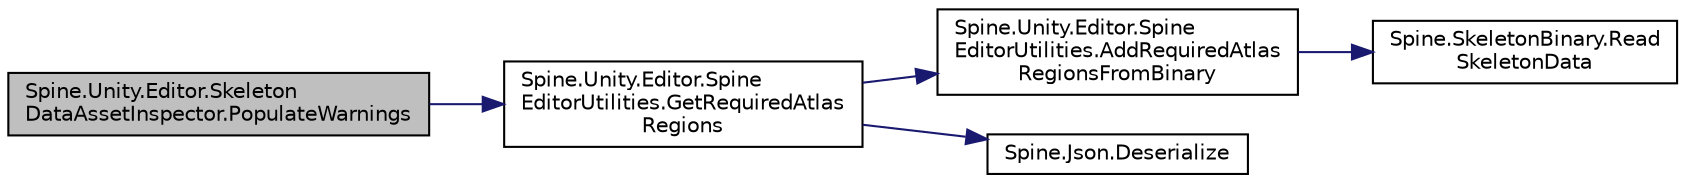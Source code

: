 digraph "Spine.Unity.Editor.SkeletonDataAssetInspector.PopulateWarnings"
{
 // LATEX_PDF_SIZE
  edge [fontname="Helvetica",fontsize="10",labelfontname="Helvetica",labelfontsize="10"];
  node [fontname="Helvetica",fontsize="10",shape=record];
  rankdir="LR";
  Node1 [label="Spine.Unity.Editor.Skeleton\lDataAssetInspector.PopulateWarnings",height=0.2,width=0.4,color="black", fillcolor="grey75", style="filled", fontcolor="black",tooltip=" "];
  Node1 -> Node2 [color="midnightblue",fontsize="10",style="solid",fontname="Helvetica"];
  Node2 [label="Spine.Unity.Editor.Spine\lEditorUtilities.GetRequiredAtlas\lRegions",height=0.2,width=0.4,color="black", fillcolor="white", style="filled",URL="$class_spine_1_1_unity_1_1_editor_1_1_spine_editor_utilities.html#a66ccff00a4c92e84bba62f9f4c63e0ab",tooltip=" "];
  Node2 -> Node3 [color="midnightblue",fontsize="10",style="solid",fontname="Helvetica"];
  Node3 [label="Spine.Unity.Editor.Spine\lEditorUtilities.AddRequiredAtlas\lRegionsFromBinary",height=0.2,width=0.4,color="black", fillcolor="white", style="filled",URL="$class_spine_1_1_unity_1_1_editor_1_1_spine_editor_utilities.html#a402facc75ebd4b49e2d6699ebfa0685f",tooltip=" "];
  Node3 -> Node4 [color="midnightblue",fontsize="10",style="solid",fontname="Helvetica"];
  Node4 [label="Spine.SkeletonBinary.Read\lSkeletonData",height=0.2,width=0.4,color="black", fillcolor="white", style="filled",URL="$class_spine_1_1_skeleton_binary.html#a3cfc76069391154adf58f9ee1e7b23cb",tooltip=" "];
  Node2 -> Node5 [color="midnightblue",fontsize="10",style="solid",fontname="Helvetica"];
  Node5 [label="Spine.Json.Deserialize",height=0.2,width=0.4,color="black", fillcolor="white", style="filled",URL="$class_spine_1_1_json.html#af98b2062414586e649da25e7db85b3b6",tooltip=" "];
}
